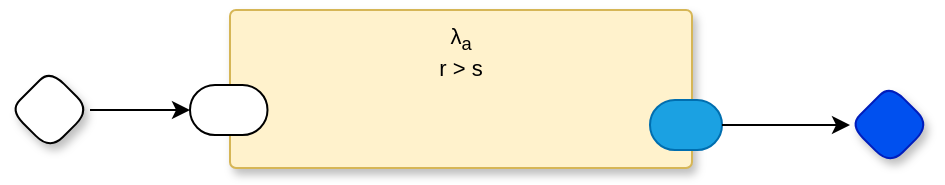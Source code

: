 <mxfile version="23.1.5" type="device">
  <diagram name="Page-1" id="tYkl9xWEWTr0qgZEpZZn">
    <mxGraphModel dx="1147" dy="703" grid="1" gridSize="10" guides="1" tooltips="1" connect="1" arrows="1" fold="1" page="1" pageScale="1" pageWidth="850" pageHeight="1100" math="0" shadow="0">
      <root>
        <mxCell id="0" />
        <mxCell id="1" parent="0" />
        <mxCell id="5mvhLPwuFvL7xfLawB69-1" value="λ&lt;sub&gt;a&lt;br&gt;&lt;/sub&gt;r &amp;gt; s" style="rounded=1;whiteSpace=wrap;html=1;sketch=0;container=1;recursiveResize=0;verticalAlign=top;arcSize=6;fontStyle=0;autosize=0;points=[];absoluteArcSize=1;shadow=1;strokeColor=#d6b656;fillColor=#fff2cc;fontFamily=Helvetica;fontSize=11;" parent="1" vertex="1">
          <mxGeometry x="170" y="120" width="231" height="79" as="geometry">
            <mxRectangle x="-98" y="-1230" width="99" height="26" as="alternateBounds" />
          </mxGeometry>
        </mxCell>
        <mxCell id="5mvhLPwuFvL7xfLawB69-2" value="" style="rounded=1;whiteSpace=wrap;html=1;sketch=0;points=[[0,0.5,0,0,0],[1,0.5,0,0,0]];arcSize=50;fontFamily=Helvetica;fontSize=11;fontColor=default;" parent="5mvhLPwuFvL7xfLawB69-1" vertex="1">
          <mxGeometry x="-20" y="37.5" width="38.75" height="25" as="geometry" />
        </mxCell>
        <mxCell id="5mvhLPwuFvL7xfLawB69-3" value="" style="rounded=1;whiteSpace=wrap;html=1;sketch=0;points=[[0,0.5,0,0,0],[1,0.5,0,0,0]];fillColor=#1ba1e2;fontColor=#ffffff;strokeColor=#006EAF;arcSize=50;fontFamily=Helvetica;fontSize=11;" parent="5mvhLPwuFvL7xfLawB69-1" vertex="1">
          <mxGeometry x="210" y="45" width="36" height="25" as="geometry" />
        </mxCell>
        <mxCell id="vqC7SX_566_PauX5kVox-1" value="" style="rhombus;whiteSpace=wrap;html=1;rounded=1;fontStyle=1;glass=0;sketch=0;fontSize=12;points=[[0,0.5,0,0,0],[0.5,0,0,0,0],[0.5,1,0,0,0],[1,0.5,0,0,0]];shadow=1;fontFamily=Helvetica;fontColor=default;" parent="1" vertex="1">
          <mxGeometry x="60" y="150" width="40" height="40" as="geometry" />
        </mxCell>
        <mxCell id="vqC7SX_566_PauX5kVox-2" style="edgeStyle=orthogonalEdgeStyle;rounded=0;orthogonalLoop=1;jettySize=auto;html=1;entryX=0;entryY=0.5;entryDx=0;entryDy=0;entryPerimeter=0;" parent="1" source="vqC7SX_566_PauX5kVox-1" target="5mvhLPwuFvL7xfLawB69-2" edge="1">
          <mxGeometry relative="1" as="geometry" />
        </mxCell>
        <mxCell id="vqC7SX_566_PauX5kVox-3" value="" style="rhombus;whiteSpace=wrap;html=1;rounded=1;fontStyle=1;glass=0;sketch=0;fontSize=12;points=[[0,0.5,0,0,0],[0.5,0,0,0,0],[0.5,1,0,0,0],[1,0.5,0,0,0]];shadow=1;fillColor=#0050ef;fontColor=#ffffff;strokeColor=#001DBC;fontFamily=Helvetica;" parent="1" vertex="1">
          <mxGeometry x="480" y="157.5" width="40" height="40" as="geometry" />
        </mxCell>
        <mxCell id="vqC7SX_566_PauX5kVox-9" style="edgeStyle=orthogonalEdgeStyle;rounded=0;orthogonalLoop=1;jettySize=auto;html=1;exitX=1;exitY=0.5;exitDx=0;exitDy=0;exitPerimeter=0;entryX=0;entryY=0.5;entryDx=0;entryDy=0;entryPerimeter=0;" parent="1" source="5mvhLPwuFvL7xfLawB69-3" target="vqC7SX_566_PauX5kVox-3" edge="1">
          <mxGeometry relative="1" as="geometry">
            <mxPoint x="616" y="167.5" as="sourcePoint" />
          </mxGeometry>
        </mxCell>
      </root>
    </mxGraphModel>
  </diagram>
</mxfile>
